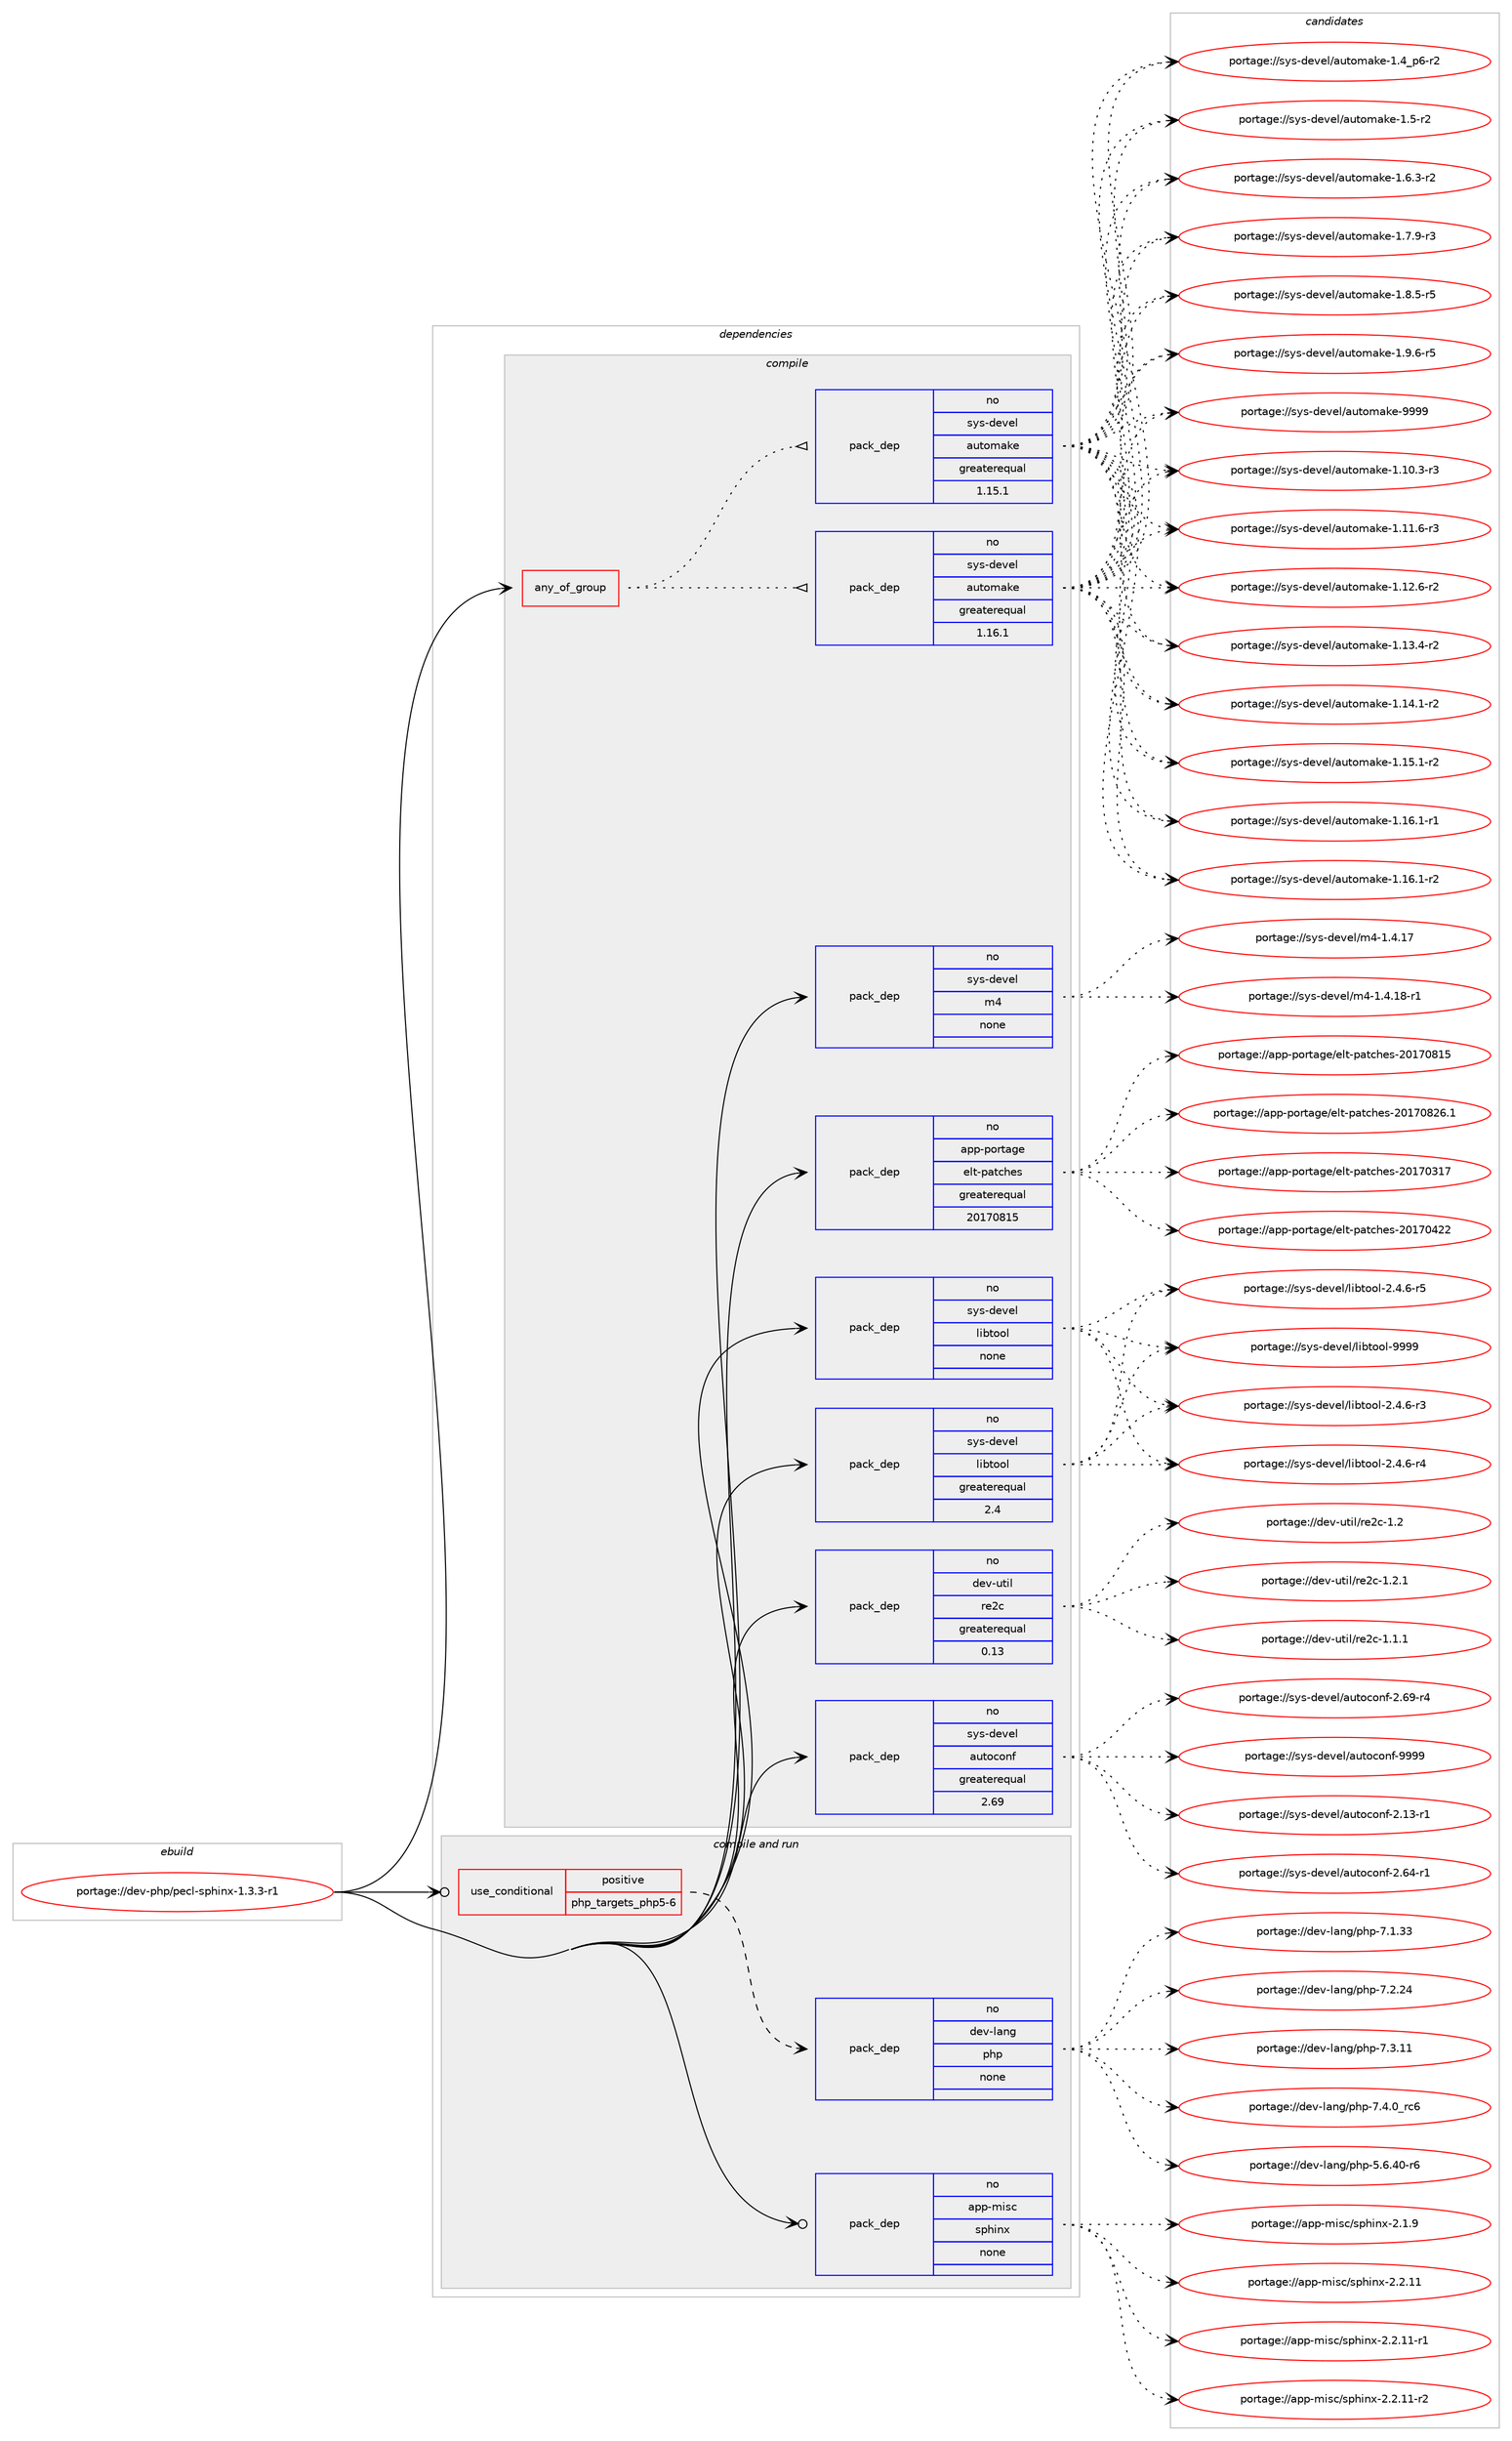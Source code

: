 digraph prolog {

# *************
# Graph options
# *************

newrank=true;
concentrate=true;
compound=true;
graph [rankdir=LR,fontname=Helvetica,fontsize=10,ranksep=1.5];#, ranksep=2.5, nodesep=0.2];
edge  [arrowhead=vee];
node  [fontname=Helvetica,fontsize=10];

# **********
# The ebuild
# **********

subgraph cluster_leftcol {
color=gray;
rank=same;
label=<<i>ebuild</i>>;
id [label="portage://dev-php/pecl-sphinx-1.3.3-r1", color=red, width=4, href="../dev-php/pecl-sphinx-1.3.3-r1.svg"];
}

# ****************
# The dependencies
# ****************

subgraph cluster_midcol {
color=gray;
label=<<i>dependencies</i>>;
subgraph cluster_compile {
fillcolor="#eeeeee";
style=filled;
label=<<i>compile</i>>;
subgraph any3203 {
dependency126159 [label=<<TABLE BORDER="0" CELLBORDER="1" CELLSPACING="0" CELLPADDING="4"><TR><TD CELLPADDING="10">any_of_group</TD></TR></TABLE>>, shape=none, color=red];subgraph pack98355 {
dependency126160 [label=<<TABLE BORDER="0" CELLBORDER="1" CELLSPACING="0" CELLPADDING="4" WIDTH="220"><TR><TD ROWSPAN="6" CELLPADDING="30">pack_dep</TD></TR><TR><TD WIDTH="110">no</TD></TR><TR><TD>sys-devel</TD></TR><TR><TD>automake</TD></TR><TR><TD>greaterequal</TD></TR><TR><TD>1.16.1</TD></TR></TABLE>>, shape=none, color=blue];
}
dependency126159:e -> dependency126160:w [weight=20,style="dotted",arrowhead="oinv"];
subgraph pack98356 {
dependency126161 [label=<<TABLE BORDER="0" CELLBORDER="1" CELLSPACING="0" CELLPADDING="4" WIDTH="220"><TR><TD ROWSPAN="6" CELLPADDING="30">pack_dep</TD></TR><TR><TD WIDTH="110">no</TD></TR><TR><TD>sys-devel</TD></TR><TR><TD>automake</TD></TR><TR><TD>greaterequal</TD></TR><TR><TD>1.15.1</TD></TR></TABLE>>, shape=none, color=blue];
}
dependency126159:e -> dependency126161:w [weight=20,style="dotted",arrowhead="oinv"];
}
id:e -> dependency126159:w [weight=20,style="solid",arrowhead="vee"];
subgraph pack98357 {
dependency126162 [label=<<TABLE BORDER="0" CELLBORDER="1" CELLSPACING="0" CELLPADDING="4" WIDTH="220"><TR><TD ROWSPAN="6" CELLPADDING="30">pack_dep</TD></TR><TR><TD WIDTH="110">no</TD></TR><TR><TD>app-portage</TD></TR><TR><TD>elt-patches</TD></TR><TR><TD>greaterequal</TD></TR><TR><TD>20170815</TD></TR></TABLE>>, shape=none, color=blue];
}
id:e -> dependency126162:w [weight=20,style="solid",arrowhead="vee"];
subgraph pack98358 {
dependency126163 [label=<<TABLE BORDER="0" CELLBORDER="1" CELLSPACING="0" CELLPADDING="4" WIDTH="220"><TR><TD ROWSPAN="6" CELLPADDING="30">pack_dep</TD></TR><TR><TD WIDTH="110">no</TD></TR><TR><TD>dev-util</TD></TR><TR><TD>re2c</TD></TR><TR><TD>greaterequal</TD></TR><TR><TD>0.13</TD></TR></TABLE>>, shape=none, color=blue];
}
id:e -> dependency126163:w [weight=20,style="solid",arrowhead="vee"];
subgraph pack98359 {
dependency126164 [label=<<TABLE BORDER="0" CELLBORDER="1" CELLSPACING="0" CELLPADDING="4" WIDTH="220"><TR><TD ROWSPAN="6" CELLPADDING="30">pack_dep</TD></TR><TR><TD WIDTH="110">no</TD></TR><TR><TD>sys-devel</TD></TR><TR><TD>autoconf</TD></TR><TR><TD>greaterequal</TD></TR><TR><TD>2.69</TD></TR></TABLE>>, shape=none, color=blue];
}
id:e -> dependency126164:w [weight=20,style="solid",arrowhead="vee"];
subgraph pack98360 {
dependency126165 [label=<<TABLE BORDER="0" CELLBORDER="1" CELLSPACING="0" CELLPADDING="4" WIDTH="220"><TR><TD ROWSPAN="6" CELLPADDING="30">pack_dep</TD></TR><TR><TD WIDTH="110">no</TD></TR><TR><TD>sys-devel</TD></TR><TR><TD>libtool</TD></TR><TR><TD>greaterequal</TD></TR><TR><TD>2.4</TD></TR></TABLE>>, shape=none, color=blue];
}
id:e -> dependency126165:w [weight=20,style="solid",arrowhead="vee"];
subgraph pack98361 {
dependency126166 [label=<<TABLE BORDER="0" CELLBORDER="1" CELLSPACING="0" CELLPADDING="4" WIDTH="220"><TR><TD ROWSPAN="6" CELLPADDING="30">pack_dep</TD></TR><TR><TD WIDTH="110">no</TD></TR><TR><TD>sys-devel</TD></TR><TR><TD>libtool</TD></TR><TR><TD>none</TD></TR><TR><TD></TD></TR></TABLE>>, shape=none, color=blue];
}
id:e -> dependency126166:w [weight=20,style="solid",arrowhead="vee"];
subgraph pack98362 {
dependency126167 [label=<<TABLE BORDER="0" CELLBORDER="1" CELLSPACING="0" CELLPADDING="4" WIDTH="220"><TR><TD ROWSPAN="6" CELLPADDING="30">pack_dep</TD></TR><TR><TD WIDTH="110">no</TD></TR><TR><TD>sys-devel</TD></TR><TR><TD>m4</TD></TR><TR><TD>none</TD></TR><TR><TD></TD></TR></TABLE>>, shape=none, color=blue];
}
id:e -> dependency126167:w [weight=20,style="solid",arrowhead="vee"];
}
subgraph cluster_compileandrun {
fillcolor="#eeeeee";
style=filled;
label=<<i>compile and run</i>>;
subgraph cond24536 {
dependency126168 [label=<<TABLE BORDER="0" CELLBORDER="1" CELLSPACING="0" CELLPADDING="4"><TR><TD ROWSPAN="3" CELLPADDING="10">use_conditional</TD></TR><TR><TD>positive</TD></TR><TR><TD>php_targets_php5-6</TD></TR></TABLE>>, shape=none, color=red];
subgraph pack98363 {
dependency126169 [label=<<TABLE BORDER="0" CELLBORDER="1" CELLSPACING="0" CELLPADDING="4" WIDTH="220"><TR><TD ROWSPAN="6" CELLPADDING="30">pack_dep</TD></TR><TR><TD WIDTH="110">no</TD></TR><TR><TD>dev-lang</TD></TR><TR><TD>php</TD></TR><TR><TD>none</TD></TR><TR><TD></TD></TR></TABLE>>, shape=none, color=blue];
}
dependency126168:e -> dependency126169:w [weight=20,style="dashed",arrowhead="vee"];
}
id:e -> dependency126168:w [weight=20,style="solid",arrowhead="odotvee"];
subgraph pack98364 {
dependency126170 [label=<<TABLE BORDER="0" CELLBORDER="1" CELLSPACING="0" CELLPADDING="4" WIDTH="220"><TR><TD ROWSPAN="6" CELLPADDING="30">pack_dep</TD></TR><TR><TD WIDTH="110">no</TD></TR><TR><TD>app-misc</TD></TR><TR><TD>sphinx</TD></TR><TR><TD>none</TD></TR><TR><TD></TD></TR></TABLE>>, shape=none, color=blue];
}
id:e -> dependency126170:w [weight=20,style="solid",arrowhead="odotvee"];
}
subgraph cluster_run {
fillcolor="#eeeeee";
style=filled;
label=<<i>run</i>>;
}
}

# **************
# The candidates
# **************

subgraph cluster_choices {
rank=same;
color=gray;
label=<<i>candidates</i>>;

subgraph choice98355 {
color=black;
nodesep=1;
choiceportage11512111545100101118101108479711711611110997107101454946494846514511451 [label="portage://sys-devel/automake-1.10.3-r3", color=red, width=4,href="../sys-devel/automake-1.10.3-r3.svg"];
choiceportage11512111545100101118101108479711711611110997107101454946494946544511451 [label="portage://sys-devel/automake-1.11.6-r3", color=red, width=4,href="../sys-devel/automake-1.11.6-r3.svg"];
choiceportage11512111545100101118101108479711711611110997107101454946495046544511450 [label="portage://sys-devel/automake-1.12.6-r2", color=red, width=4,href="../sys-devel/automake-1.12.6-r2.svg"];
choiceportage11512111545100101118101108479711711611110997107101454946495146524511450 [label="portage://sys-devel/automake-1.13.4-r2", color=red, width=4,href="../sys-devel/automake-1.13.4-r2.svg"];
choiceportage11512111545100101118101108479711711611110997107101454946495246494511450 [label="portage://sys-devel/automake-1.14.1-r2", color=red, width=4,href="../sys-devel/automake-1.14.1-r2.svg"];
choiceportage11512111545100101118101108479711711611110997107101454946495346494511450 [label="portage://sys-devel/automake-1.15.1-r2", color=red, width=4,href="../sys-devel/automake-1.15.1-r2.svg"];
choiceportage11512111545100101118101108479711711611110997107101454946495446494511449 [label="portage://sys-devel/automake-1.16.1-r1", color=red, width=4,href="../sys-devel/automake-1.16.1-r1.svg"];
choiceportage11512111545100101118101108479711711611110997107101454946495446494511450 [label="portage://sys-devel/automake-1.16.1-r2", color=red, width=4,href="../sys-devel/automake-1.16.1-r2.svg"];
choiceportage115121115451001011181011084797117116111109971071014549465295112544511450 [label="portage://sys-devel/automake-1.4_p6-r2", color=red, width=4,href="../sys-devel/automake-1.4_p6-r2.svg"];
choiceportage11512111545100101118101108479711711611110997107101454946534511450 [label="portage://sys-devel/automake-1.5-r2", color=red, width=4,href="../sys-devel/automake-1.5-r2.svg"];
choiceportage115121115451001011181011084797117116111109971071014549465446514511450 [label="portage://sys-devel/automake-1.6.3-r2", color=red, width=4,href="../sys-devel/automake-1.6.3-r2.svg"];
choiceportage115121115451001011181011084797117116111109971071014549465546574511451 [label="portage://sys-devel/automake-1.7.9-r3", color=red, width=4,href="../sys-devel/automake-1.7.9-r3.svg"];
choiceportage115121115451001011181011084797117116111109971071014549465646534511453 [label="portage://sys-devel/automake-1.8.5-r5", color=red, width=4,href="../sys-devel/automake-1.8.5-r5.svg"];
choiceportage115121115451001011181011084797117116111109971071014549465746544511453 [label="portage://sys-devel/automake-1.9.6-r5", color=red, width=4,href="../sys-devel/automake-1.9.6-r5.svg"];
choiceportage115121115451001011181011084797117116111109971071014557575757 [label="portage://sys-devel/automake-9999", color=red, width=4,href="../sys-devel/automake-9999.svg"];
dependency126160:e -> choiceportage11512111545100101118101108479711711611110997107101454946494846514511451:w [style=dotted,weight="100"];
dependency126160:e -> choiceportage11512111545100101118101108479711711611110997107101454946494946544511451:w [style=dotted,weight="100"];
dependency126160:e -> choiceportage11512111545100101118101108479711711611110997107101454946495046544511450:w [style=dotted,weight="100"];
dependency126160:e -> choiceportage11512111545100101118101108479711711611110997107101454946495146524511450:w [style=dotted,weight="100"];
dependency126160:e -> choiceportage11512111545100101118101108479711711611110997107101454946495246494511450:w [style=dotted,weight="100"];
dependency126160:e -> choiceportage11512111545100101118101108479711711611110997107101454946495346494511450:w [style=dotted,weight="100"];
dependency126160:e -> choiceportage11512111545100101118101108479711711611110997107101454946495446494511449:w [style=dotted,weight="100"];
dependency126160:e -> choiceportage11512111545100101118101108479711711611110997107101454946495446494511450:w [style=dotted,weight="100"];
dependency126160:e -> choiceportage115121115451001011181011084797117116111109971071014549465295112544511450:w [style=dotted,weight="100"];
dependency126160:e -> choiceportage11512111545100101118101108479711711611110997107101454946534511450:w [style=dotted,weight="100"];
dependency126160:e -> choiceportage115121115451001011181011084797117116111109971071014549465446514511450:w [style=dotted,weight="100"];
dependency126160:e -> choiceportage115121115451001011181011084797117116111109971071014549465546574511451:w [style=dotted,weight="100"];
dependency126160:e -> choiceportage115121115451001011181011084797117116111109971071014549465646534511453:w [style=dotted,weight="100"];
dependency126160:e -> choiceportage115121115451001011181011084797117116111109971071014549465746544511453:w [style=dotted,weight="100"];
dependency126160:e -> choiceportage115121115451001011181011084797117116111109971071014557575757:w [style=dotted,weight="100"];
}
subgraph choice98356 {
color=black;
nodesep=1;
choiceportage11512111545100101118101108479711711611110997107101454946494846514511451 [label="portage://sys-devel/automake-1.10.3-r3", color=red, width=4,href="../sys-devel/automake-1.10.3-r3.svg"];
choiceportage11512111545100101118101108479711711611110997107101454946494946544511451 [label="portage://sys-devel/automake-1.11.6-r3", color=red, width=4,href="../sys-devel/automake-1.11.6-r3.svg"];
choiceportage11512111545100101118101108479711711611110997107101454946495046544511450 [label="portage://sys-devel/automake-1.12.6-r2", color=red, width=4,href="../sys-devel/automake-1.12.6-r2.svg"];
choiceportage11512111545100101118101108479711711611110997107101454946495146524511450 [label="portage://sys-devel/automake-1.13.4-r2", color=red, width=4,href="../sys-devel/automake-1.13.4-r2.svg"];
choiceportage11512111545100101118101108479711711611110997107101454946495246494511450 [label="portage://sys-devel/automake-1.14.1-r2", color=red, width=4,href="../sys-devel/automake-1.14.1-r2.svg"];
choiceportage11512111545100101118101108479711711611110997107101454946495346494511450 [label="portage://sys-devel/automake-1.15.1-r2", color=red, width=4,href="../sys-devel/automake-1.15.1-r2.svg"];
choiceportage11512111545100101118101108479711711611110997107101454946495446494511449 [label="portage://sys-devel/automake-1.16.1-r1", color=red, width=4,href="../sys-devel/automake-1.16.1-r1.svg"];
choiceportage11512111545100101118101108479711711611110997107101454946495446494511450 [label="portage://sys-devel/automake-1.16.1-r2", color=red, width=4,href="../sys-devel/automake-1.16.1-r2.svg"];
choiceportage115121115451001011181011084797117116111109971071014549465295112544511450 [label="portage://sys-devel/automake-1.4_p6-r2", color=red, width=4,href="../sys-devel/automake-1.4_p6-r2.svg"];
choiceportage11512111545100101118101108479711711611110997107101454946534511450 [label="portage://sys-devel/automake-1.5-r2", color=red, width=4,href="../sys-devel/automake-1.5-r2.svg"];
choiceportage115121115451001011181011084797117116111109971071014549465446514511450 [label="portage://sys-devel/automake-1.6.3-r2", color=red, width=4,href="../sys-devel/automake-1.6.3-r2.svg"];
choiceportage115121115451001011181011084797117116111109971071014549465546574511451 [label="portage://sys-devel/automake-1.7.9-r3", color=red, width=4,href="../sys-devel/automake-1.7.9-r3.svg"];
choiceportage115121115451001011181011084797117116111109971071014549465646534511453 [label="portage://sys-devel/automake-1.8.5-r5", color=red, width=4,href="../sys-devel/automake-1.8.5-r5.svg"];
choiceportage115121115451001011181011084797117116111109971071014549465746544511453 [label="portage://sys-devel/automake-1.9.6-r5", color=red, width=4,href="../sys-devel/automake-1.9.6-r5.svg"];
choiceportage115121115451001011181011084797117116111109971071014557575757 [label="portage://sys-devel/automake-9999", color=red, width=4,href="../sys-devel/automake-9999.svg"];
dependency126161:e -> choiceportage11512111545100101118101108479711711611110997107101454946494846514511451:w [style=dotted,weight="100"];
dependency126161:e -> choiceportage11512111545100101118101108479711711611110997107101454946494946544511451:w [style=dotted,weight="100"];
dependency126161:e -> choiceportage11512111545100101118101108479711711611110997107101454946495046544511450:w [style=dotted,weight="100"];
dependency126161:e -> choiceportage11512111545100101118101108479711711611110997107101454946495146524511450:w [style=dotted,weight="100"];
dependency126161:e -> choiceportage11512111545100101118101108479711711611110997107101454946495246494511450:w [style=dotted,weight="100"];
dependency126161:e -> choiceportage11512111545100101118101108479711711611110997107101454946495346494511450:w [style=dotted,weight="100"];
dependency126161:e -> choiceportage11512111545100101118101108479711711611110997107101454946495446494511449:w [style=dotted,weight="100"];
dependency126161:e -> choiceportage11512111545100101118101108479711711611110997107101454946495446494511450:w [style=dotted,weight="100"];
dependency126161:e -> choiceportage115121115451001011181011084797117116111109971071014549465295112544511450:w [style=dotted,weight="100"];
dependency126161:e -> choiceportage11512111545100101118101108479711711611110997107101454946534511450:w [style=dotted,weight="100"];
dependency126161:e -> choiceportage115121115451001011181011084797117116111109971071014549465446514511450:w [style=dotted,weight="100"];
dependency126161:e -> choiceportage115121115451001011181011084797117116111109971071014549465546574511451:w [style=dotted,weight="100"];
dependency126161:e -> choiceportage115121115451001011181011084797117116111109971071014549465646534511453:w [style=dotted,weight="100"];
dependency126161:e -> choiceportage115121115451001011181011084797117116111109971071014549465746544511453:w [style=dotted,weight="100"];
dependency126161:e -> choiceportage115121115451001011181011084797117116111109971071014557575757:w [style=dotted,weight="100"];
}
subgraph choice98357 {
color=black;
nodesep=1;
choiceportage97112112451121111141169710310147101108116451129711699104101115455048495548514955 [label="portage://app-portage/elt-patches-20170317", color=red, width=4,href="../app-portage/elt-patches-20170317.svg"];
choiceportage97112112451121111141169710310147101108116451129711699104101115455048495548525050 [label="portage://app-portage/elt-patches-20170422", color=red, width=4,href="../app-portage/elt-patches-20170422.svg"];
choiceportage97112112451121111141169710310147101108116451129711699104101115455048495548564953 [label="portage://app-portage/elt-patches-20170815", color=red, width=4,href="../app-portage/elt-patches-20170815.svg"];
choiceportage971121124511211111411697103101471011081164511297116991041011154550484955485650544649 [label="portage://app-portage/elt-patches-20170826.1", color=red, width=4,href="../app-portage/elt-patches-20170826.1.svg"];
dependency126162:e -> choiceportage97112112451121111141169710310147101108116451129711699104101115455048495548514955:w [style=dotted,weight="100"];
dependency126162:e -> choiceportage97112112451121111141169710310147101108116451129711699104101115455048495548525050:w [style=dotted,weight="100"];
dependency126162:e -> choiceportage97112112451121111141169710310147101108116451129711699104101115455048495548564953:w [style=dotted,weight="100"];
dependency126162:e -> choiceportage971121124511211111411697103101471011081164511297116991041011154550484955485650544649:w [style=dotted,weight="100"];
}
subgraph choice98358 {
color=black;
nodesep=1;
choiceportage10010111845117116105108471141015099454946494649 [label="portage://dev-util/re2c-1.1.1", color=red, width=4,href="../dev-util/re2c-1.1.1.svg"];
choiceportage1001011184511711610510847114101509945494650 [label="portage://dev-util/re2c-1.2", color=red, width=4,href="../dev-util/re2c-1.2.svg"];
choiceportage10010111845117116105108471141015099454946504649 [label="portage://dev-util/re2c-1.2.1", color=red, width=4,href="../dev-util/re2c-1.2.1.svg"];
dependency126163:e -> choiceportage10010111845117116105108471141015099454946494649:w [style=dotted,weight="100"];
dependency126163:e -> choiceportage1001011184511711610510847114101509945494650:w [style=dotted,weight="100"];
dependency126163:e -> choiceportage10010111845117116105108471141015099454946504649:w [style=dotted,weight="100"];
}
subgraph choice98359 {
color=black;
nodesep=1;
choiceportage1151211154510010111810110847971171161119911111010245504649514511449 [label="portage://sys-devel/autoconf-2.13-r1", color=red, width=4,href="../sys-devel/autoconf-2.13-r1.svg"];
choiceportage1151211154510010111810110847971171161119911111010245504654524511449 [label="portage://sys-devel/autoconf-2.64-r1", color=red, width=4,href="../sys-devel/autoconf-2.64-r1.svg"];
choiceportage1151211154510010111810110847971171161119911111010245504654574511452 [label="portage://sys-devel/autoconf-2.69-r4", color=red, width=4,href="../sys-devel/autoconf-2.69-r4.svg"];
choiceportage115121115451001011181011084797117116111991111101024557575757 [label="portage://sys-devel/autoconf-9999", color=red, width=4,href="../sys-devel/autoconf-9999.svg"];
dependency126164:e -> choiceportage1151211154510010111810110847971171161119911111010245504649514511449:w [style=dotted,weight="100"];
dependency126164:e -> choiceportage1151211154510010111810110847971171161119911111010245504654524511449:w [style=dotted,weight="100"];
dependency126164:e -> choiceportage1151211154510010111810110847971171161119911111010245504654574511452:w [style=dotted,weight="100"];
dependency126164:e -> choiceportage115121115451001011181011084797117116111991111101024557575757:w [style=dotted,weight="100"];
}
subgraph choice98360 {
color=black;
nodesep=1;
choiceportage1151211154510010111810110847108105981161111111084550465246544511451 [label="portage://sys-devel/libtool-2.4.6-r3", color=red, width=4,href="../sys-devel/libtool-2.4.6-r3.svg"];
choiceportage1151211154510010111810110847108105981161111111084550465246544511452 [label="portage://sys-devel/libtool-2.4.6-r4", color=red, width=4,href="../sys-devel/libtool-2.4.6-r4.svg"];
choiceportage1151211154510010111810110847108105981161111111084550465246544511453 [label="portage://sys-devel/libtool-2.4.6-r5", color=red, width=4,href="../sys-devel/libtool-2.4.6-r5.svg"];
choiceportage1151211154510010111810110847108105981161111111084557575757 [label="portage://sys-devel/libtool-9999", color=red, width=4,href="../sys-devel/libtool-9999.svg"];
dependency126165:e -> choiceportage1151211154510010111810110847108105981161111111084550465246544511451:w [style=dotted,weight="100"];
dependency126165:e -> choiceportage1151211154510010111810110847108105981161111111084550465246544511452:w [style=dotted,weight="100"];
dependency126165:e -> choiceportage1151211154510010111810110847108105981161111111084550465246544511453:w [style=dotted,weight="100"];
dependency126165:e -> choiceportage1151211154510010111810110847108105981161111111084557575757:w [style=dotted,weight="100"];
}
subgraph choice98361 {
color=black;
nodesep=1;
choiceportage1151211154510010111810110847108105981161111111084550465246544511451 [label="portage://sys-devel/libtool-2.4.6-r3", color=red, width=4,href="../sys-devel/libtool-2.4.6-r3.svg"];
choiceportage1151211154510010111810110847108105981161111111084550465246544511452 [label="portage://sys-devel/libtool-2.4.6-r4", color=red, width=4,href="../sys-devel/libtool-2.4.6-r4.svg"];
choiceportage1151211154510010111810110847108105981161111111084550465246544511453 [label="portage://sys-devel/libtool-2.4.6-r5", color=red, width=4,href="../sys-devel/libtool-2.4.6-r5.svg"];
choiceportage1151211154510010111810110847108105981161111111084557575757 [label="portage://sys-devel/libtool-9999", color=red, width=4,href="../sys-devel/libtool-9999.svg"];
dependency126166:e -> choiceportage1151211154510010111810110847108105981161111111084550465246544511451:w [style=dotted,weight="100"];
dependency126166:e -> choiceportage1151211154510010111810110847108105981161111111084550465246544511452:w [style=dotted,weight="100"];
dependency126166:e -> choiceportage1151211154510010111810110847108105981161111111084550465246544511453:w [style=dotted,weight="100"];
dependency126166:e -> choiceportage1151211154510010111810110847108105981161111111084557575757:w [style=dotted,weight="100"];
}
subgraph choice98362 {
color=black;
nodesep=1;
choiceportage11512111545100101118101108471095245494652464955 [label="portage://sys-devel/m4-1.4.17", color=red, width=4,href="../sys-devel/m4-1.4.17.svg"];
choiceportage115121115451001011181011084710952454946524649564511449 [label="portage://sys-devel/m4-1.4.18-r1", color=red, width=4,href="../sys-devel/m4-1.4.18-r1.svg"];
dependency126167:e -> choiceportage11512111545100101118101108471095245494652464955:w [style=dotted,weight="100"];
dependency126167:e -> choiceportage115121115451001011181011084710952454946524649564511449:w [style=dotted,weight="100"];
}
subgraph choice98363 {
color=black;
nodesep=1;
choiceportage100101118451089711010347112104112455346544652484511454 [label="portage://dev-lang/php-5.6.40-r6", color=red, width=4,href="../dev-lang/php-5.6.40-r6.svg"];
choiceportage10010111845108971101034711210411245554649465151 [label="portage://dev-lang/php-7.1.33", color=red, width=4,href="../dev-lang/php-7.1.33.svg"];
choiceportage10010111845108971101034711210411245554650465052 [label="portage://dev-lang/php-7.2.24", color=red, width=4,href="../dev-lang/php-7.2.24.svg"];
choiceportage10010111845108971101034711210411245554651464949 [label="portage://dev-lang/php-7.3.11", color=red, width=4,href="../dev-lang/php-7.3.11.svg"];
choiceportage100101118451089711010347112104112455546524648951149954 [label="portage://dev-lang/php-7.4.0_rc6", color=red, width=4,href="../dev-lang/php-7.4.0_rc6.svg"];
dependency126169:e -> choiceportage100101118451089711010347112104112455346544652484511454:w [style=dotted,weight="100"];
dependency126169:e -> choiceportage10010111845108971101034711210411245554649465151:w [style=dotted,weight="100"];
dependency126169:e -> choiceportage10010111845108971101034711210411245554650465052:w [style=dotted,weight="100"];
dependency126169:e -> choiceportage10010111845108971101034711210411245554651464949:w [style=dotted,weight="100"];
dependency126169:e -> choiceportage100101118451089711010347112104112455546524648951149954:w [style=dotted,weight="100"];
}
subgraph choice98364 {
color=black;
nodesep=1;
choiceportage97112112451091051159947115112104105110120455046494657 [label="portage://app-misc/sphinx-2.1.9", color=red, width=4,href="../app-misc/sphinx-2.1.9.svg"];
choiceportage9711211245109105115994711511210410511012045504650464949 [label="portage://app-misc/sphinx-2.2.11", color=red, width=4,href="../app-misc/sphinx-2.2.11.svg"];
choiceportage97112112451091051159947115112104105110120455046504649494511449 [label="portage://app-misc/sphinx-2.2.11-r1", color=red, width=4,href="../app-misc/sphinx-2.2.11-r1.svg"];
choiceportage97112112451091051159947115112104105110120455046504649494511450 [label="portage://app-misc/sphinx-2.2.11-r2", color=red, width=4,href="../app-misc/sphinx-2.2.11-r2.svg"];
dependency126170:e -> choiceportage97112112451091051159947115112104105110120455046494657:w [style=dotted,weight="100"];
dependency126170:e -> choiceportage9711211245109105115994711511210410511012045504650464949:w [style=dotted,weight="100"];
dependency126170:e -> choiceportage97112112451091051159947115112104105110120455046504649494511449:w [style=dotted,weight="100"];
dependency126170:e -> choiceportage97112112451091051159947115112104105110120455046504649494511450:w [style=dotted,weight="100"];
}
}

}
